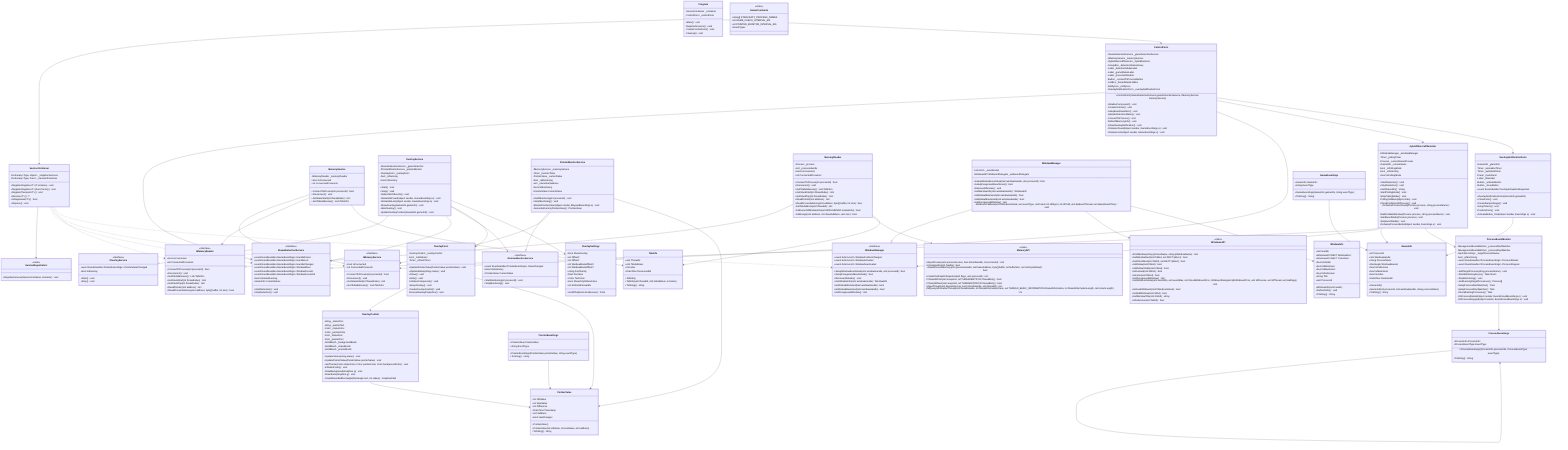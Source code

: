 classDiagram
    %% Entry Point
    class Program {
        -ServiceContainer _container
        -ControlForm _controlForm
        +Main() void
        -RegisterServices() void
        -CreateControlForm() void
        -Cleanup() void
    }

    %% Service Container (DI)
    class ServiceContainer {
        -Dictionary~Type, object~ _singletonServices
        -Dictionary~Type, Func~ _transientFactories
        +RegisterSingleton~T~(T instance) void
        +RegisterSingleton~T~(Func factory) void
        +RegisterTransient~T~() void
        +Resolve~T~() T
        +IsRegistered~T~() bool
        +Dispose() void
    }

    class ServiceRegistration {
        <<static>>
        +RegisterServices(ServiceContainer container) void
    }

    %% Business Layer - Interfaces
    class IGameDetectionService {
        <<interface>>
        +event EventHandler~GameEventArgs~ HandleFound
        +event EventHandler~GameEventArgs~ HandleLost
        +event EventHandler~GameEventArgs~ HandleChanged
        +event EventHandler~GameEventArgs~ WindowMove
        +event EventHandler~GameEventArgs~ WindowFocusIn
        +event EventHandler~GameEventArgs~ WindowFocusOut
        +bool IsGameRunning
        +GameInfo CurrentGame
        +StartDetection() void
        +StopDetection() void
    }

    class IMemoryService {
        <<interface>>
        +bool IsConnected
        +int ConnectedProcessId
        +ConnectToProcess(int processId) bool
        +Disconnect() void
        +GetStackStart(int threadIndex) nint
        +GetTebAddresses() List~TebInfo~
    }

    class IOverlayService {
        <<interface>>
        +event EventHandler~PointerEventArgs~ PointerValueChanged
        +bool IsRunning
        +Start() void
        +Stop() void
    }

    class IPointerMonitorService {
        <<interface>>
        +event EventHandler~PointerEventArgs~ ValueChanged
        +bool IsMonitoring
        +PointerValue CurrentValue
        +StartMonitoring(int processId) void
        +StopMonitoring() void
    }

    %% Business Layer - Services
    class HybridStarcraftDetector {
        -IWindowManager _windowManager
        -Timer _pollingTimer
        -Process _currentGameProcess
        -GameInfo _currentGame
        -bool _isPollingMode
        -bool _isDetecting
        +bool IsPollingMode
        +StartDetection() void
        +StopDetection() void
        +GetStatusInfo() string
        -StartPollingMode() void
        -StopPollingMode() void
        -PollingCallback(object state) void
        -CheckForStarcraftProcess() void
        -OnGameProcessFound(Process process, string processName) void
        -WaitForMainWindow(Process process, string processName) void
        -StartEventMode(Process process) void
        -StopEventMode() void
        -OnGameProcessExited(object sender, EventArgs e) void
    }

    class MemoryService {
        -IMemoryReader _memoryReader
        +bool IsConnected
        +int ConnectedProcessId
        +ConnectToProcess(int processId) bool
        +Disconnect() void
        +GetStackStart(int threadIndex) nint
        +GetTebAddresses() List~TebInfo~
    }

    class OverlayService {
        -IGameDetectionService _gameDetection
        -IPointerMonitorService _pointerMonitor
        -OverlayForm _overlayForm
        -bool _isRunning
        +bool IsRunning
        +Start() void
        +Stop() void
        -SubscribeToEvents() void
        -OnHandleFound(object sender, GameEventArgs e) void
        -OnHandleLost(object sender, GameEventArgs e) void
        -ShowOverlay(GameInfo gameInfo) void
        -HideOverlay() void
        -UpdateOverlayPosition(GameInfo gameInfo) void
    }

    class PointerMonitorService {
        -IMemoryService _memoryService
        -Timer _monitorTimer
        -PointerValue _currentValue
        -bool _isMonitoring
        -nint _stackStartAddress
        +bool IsMonitoring
        +PointerValue CurrentValue
        +StartMonitoring(int processId) void
        +StopMonitoring() void
        -MonitorPointerValue(object sender, ElapsedEventArgs e) void
        -GenerateDummyPointerValue() PointerValue
    }

    %% Business Layer - Models
    class GameInfo {
        +int ProcessId
        +nint WindowHandle
        +string ProcessName
        +Rectangle WindowBounds
        +bool IsFullscreen
        +bool IsMinimized
        +bool IsActive
        +DateTime DetectedAt
        +GameInfo()
        +GameInfo(int processId, nint windowHandle, string processName)
        +ToString() string
    }

    class TebInfo {
        +uint ThreadId
        +nint TebAddress
        +int Index
        +DateTime DiscoveredAt
        +TebInfo()
        +TebInfo(uint threadId, nint tebAddress, int index)
        +ToString() string
    }

    class PointerValue {
        +int OldValue
        +int NewValue
        +int Difference
        +DateTime Timestamp
        +nint Address
        +bool HasChanged
        +PointerValue()
        +PointerValue(int oldValue, int newValue, nint address)
        +ToString() string
    }

    class OverlaySettings {
        +bool ShowOverlay
        +int OffsetX
        +int OffsetY
        +int WindowModeOffsetX
        +int WindowModeOffsetY
        +string FontFamily
        +float FontSize
        +Color TextColor
        +bool ShowOnlyWhenActive
        +int RefreshIntervalMs
        +GetOffset(bool isFullscreen) Point
    }

    %% Infrastructure Layer - Memory
    class IMemoryReader {
        <<interface>>
        +bool IsConnected
        +int ConnectedProcessId
        +ConnectToProcess(int processId) bool
        +Disconnect() void
        +GetTebAddresses() List~TebInfo~
        +GetStackStart(int threadIndex) nint
        +GetStackTop(int threadIndex) nint
        +ReadPointer(nint address) nint
        +ReadProcessMemory(nint address, byte[] buffer, int size) bool
    }

    class MemoryReader {
        -Process _process
        -nint _processHandle
        +bool IsConnected
        +int ConnectedProcessId
        +ConnectToProcess(int processId) bool
        +Disconnect() void
        +GetTebAddresses() List~TebInfo~
        +GetStackStart(int threadIndex) nint
        +GetStackTop(int threadIndex) nint
        +ReadPointer(nint address) nint
        +ReadProcessMemory(nint address, byte[] buffer, int size) bool
        -GetTebAddress(uint threadId) nint
        -GetKernel32ModuleInfo(out MODULEINFO moduleInfo) bool
        -IsInRange(nint address, nint baseAddress, uint size) bool
    }

    class MemoryAPI {
        <<static>>
        +OpenProcess(uint processAccess, bool inheritHandle, int processId) nint
        +CloseHandle(nint handle) bool
        +ReadProcessMemory(nint processHandle, nint baseAddress, byte[] buffer, int bufferSize, out nint bytesRead) bool
        +CreateToolhelp32Snapshot(uint flags, uint processId) nint
        +Thread32First(nint snapshot, ref THREADENTRY32 threadEntry) bool
        +Thread32Next(nint snapshot, ref THREADENTRY32 threadEntry) bool
        +OpenThread(uint desiredAccess, bool inheritHandle, uint threadId) nint
        +NtQueryInformationThread(nint threadHandle, int threadInformationClass, out THREAD_BASIC_INFORMATION threadInformation, int threadInformationLength, nint returnLength) int
    }

    %% Infrastructure Layer - Windows
    class IWindowManager {
        <<interface>>
        +event Action~nint~ WindowPositionChanged
        +event Action~nint~ WindowActivated
        +event Action~nint~ WindowDeactivated
        +SetupWindowEventHook(nint windowHandle, uint processId) bool
        +SetupForegroundEventHook() bool
        +RemoveAllHooks() void
        +GetWindowInfo(nint windowHandle) WindowInfo
        +IsWindowMinimized(nint windowHandle) bool
        +IsWindowMaximized(nint windowHandle) bool
        +GetForegroundWindow() nint
    }

    class WindowManager {
        -List~nint~ _eventHooks
        -WindowsAPI.WinEventDelegate _winEventDelegate
        +SetupWindowEventHook(nint windowHandle, uint processId) bool
        +SetupForegroundEventHook() bool
        +RemoveAllHooks() void
        +GetWindowInfo(nint windowHandle) WindowInfo
        +IsWindowMinimized(nint windowHandle) bool
        +IsWindowMaximized(nint windowHandle) bool
        +GetForegroundWindow() nint
        -WinEventCallback(nint hWinEventHook, uint eventType, nint hwnd, int idObject, int idChild, uint dwEventThread, uint dwmsEventTime) void
    }

    class WindowInfo {
        +nint Handle
        +WindowsAPI.RECT WindowRect
        +WindowsAPI.RECT ClientRect
        +bool IsVisible
        +bool IsMinimized
        +bool IsMaximized
        +bool IsFullscreen
        +string Title
        +uint ProcessId
        +WindowInfo(nint handle)
        +RefreshInfo() void
        +ToString() string
    }

    class WindowsAPI {
        <<static>>
        +FindWindow(string lpClassName, string lpWindowName) nint
        +GetWindowRect(nint hWnd, out RECT lpRect) bool
        +GetClientRect(nint hWnd, out RECT lpRect) bool
        +IsWindow(nint hWnd) bool
        +IsWindowVisible(nint hWnd) bool
        +IsZoomed(nint hWnd) bool
        +IsIconic(nint hWnd) bool
        +GetForegroundWindow() nint
        +SetWinEventHook(uint eventMin, uint eventMax, nint hmodWinEventProc, WinEventDelegate lpfnWinEventProc, uint idProcess, uint idThread, uint dwFlags) nint
        +UnhookWinEvent(nint hWinEventHook) bool
        +IsValidWindow(nint hWnd) bool
        +GetWindowTitle(nint hWnd) string
        +IsFullscreen(nint hWnd) bool
    }

    class ProcessEventMonitor {
        -ManagementEventWatcher _processStartWatcher
        -ManagementEventWatcher _processStopWatcher
        -HashSet~string~ _targetProcessNames
        -bool _isMonitoring
        +event EventHandler~ProcessEventArgs~ ProcessStarted
        +event EventHandler~ProcessEventArgs~ ProcessStopped
        +AddTargetProcess(string processName) void
        +StartMonitoringAsync() Task~bool~
        +StopMonitoring() void
        +GetRunningTargetProcesses() Process[]
        -SetupProcessStartWatcher() Task
        -SetupProcessStopWatcher() Task
        -CheckExistingProcesses() Task
        -OnProcessStarted(object sender, EventArrivedEventArgs e) void
        -OnProcessStopped(object sender, EventArrivedEventArgs e) void
    }

    %% Presentation Layer - Forms
    class ControlForm {
        -IGameDetectionService _gameDetectionService
        -IMemoryService _memoryService
        -HybridStarcraftDetector _hybridDetector
        -GroupBox _detectionStatusGroup
        -Label _detectionModeLabel
        -Label _gameStatusLabel
        -Label _processInfoLabel
        -Button _connectToProcessButton
        -ListBox _threadStackListBox
        -NotifyIcon _notifyIcon
        -OverlayNotificationForm _overlayNotificationForm
        +ControlForm(IGameDetectionService gameDetectionService, IMemoryService memoryService)
        -InitializeComponent() void
        -CreateControls() void
        -SetupEventHandlers() void
        -UpdateDetectionStatus() void
        -ConnectToProcess() void
        -RefreshMemoryInfo() void
        -ShowOverlayNotification() void
        -OnGameFound(object sender, GameEventArgs e) void
        -OnGameLost(object sender, GameEventArgs e) void
    }

    class OverlayForm {
        -OverlayControl _overlayControl
        -bool _isInitialized
        -Timer _refreshTimer
        +UpdatePointerValue(PointerValue pointerValue) void
        +UpdateStatus(string status) void
        +Show() void
        +Hide() void
        -InitializeComponent() void
        -SetupOverlay() void
        -CreateOverlayControl() void
        -EnsureOverlayProperties() void
    }

    class OverlayNotificationForm {
        -GameInfo _gameInfo
        -Timer _animationTimer
        -Timer _autoHideTimer
        -Panel _mainPanel
        -Label _titleLabel
        -Button _activateButton
        -Button _closeButton
        +event EventHandler OverlayActivationRequested
        +OverlayNotificationForm(GameInfo gameInfo)
        +CloseForm() void
        -CreateSampleImage() void
        -SetupTimers() void
        -PositionForm() void
        -ActivateButton_Click(object sender, EventArgs e) void
    }

    %% Presentation Layer - Controls
    class OverlayControl {
        -string _statusText
        -string _pointerText
        -Color _statusColor
        -Color _pointerColor
        -Font _statusFont
        -Font _pointerFont
        -SolidBrush _backgroundBrush
        -SolidBrush _statusBrush
        -SolidBrush _pointerBrush
        +UpdateStatus(string status) void
        +UpdatePointerValue(PointerValue pointerValue) void
        +SetTheme(Color statusColor, Color pointerColor, Color backgroundColor) void
        -InitializeFonts() void
        -DrawBackground(Graphics g) void
        -DrawTexts(Graphics g) void
        -CreateRoundedRectangle(Rectangle rect, int radius) GraphicsPath
    }

    %% Common Layer - Events
    class GameEventArgs {
        +GameInfo GameInfo
        +string EventType
        +GameEventArgs(GameInfo gameInfo, string eventType)
        +ToString() string
    }

    class PointerEventArgs {
        +PointerValue PointerValue
        +string EventType
        +PointerEventArgs(PointerValue pointerValue, string eventType)
        +ToString() string
    }

    class ProcessEventArgs {
        +ProcessInfo ProcessInfo
        +ProcessEventType EventType
        +ProcessEventArgs(ProcessInfo processInfo, ProcessEventType eventType)
        +ToString() string
    }

    %% Common Layer - Constants
    class GameConstants {
        <<static>>
        +string[] STARCRAFT_PROCESS_NAMES
        +int GAME_CHECK_INTERVAL_MS
        +int POINTER_MONITOR_INTERVAL_MS
        +EventTypes
    }

    %% Relationships
    Program --> ServiceContainer
    Program --> ControlForm
    ServiceContainer --> ServiceRegistration

    %% Business Layer Relationships
    HybridStarcraftDetector --|> IGameDetectionService
    MemoryService --|> IMemoryService
    OverlayService --|> IOverlayService
    PointerMonitorService --|> IPointerMonitorService

    HybridStarcraftDetector --> IWindowManager
    HybridStarcraftDetector --> GameInfo
    HybridStarcraftDetector --> ProcessEventMonitor

    MemoryService --> IMemoryReader
    MemoryService --> TebInfo

    OverlayService --> IGameDetectionService
    OverlayService --> IPointerMonitorService
    OverlayService --> OverlayForm
    OverlayService --> OverlaySettings

    PointerMonitorService --> IMemoryService
    PointerMonitorService --> PointerValue

    %% Infrastructure Layer Relationships
    MemoryReader --|> IMemoryReader
    MemoryReader --> MemoryAPI
    MemoryReader --> TebInfo

    WindowManager --|> IWindowManager
    WindowManager --> WindowsAPI
    WindowManager --> WindowInfo

    ProcessEventMonitor --> ProcessEventArgs

    %% Presentation Layer Relationships
    ControlForm --> IGameDetectionService
    ControlForm --> IMemoryService
    ControlForm --> HybridStarcraftDetector
    ControlForm --> OverlayNotificationForm

    OverlayForm --> OverlayControl
    OverlayForm --> PointerValue

    OverlayNotificationForm --> GameInfo

    OverlayControl --> PointerValue

    %% Event Relationships
    GameEventArgs --> GameInfo
    PointerEventArgs --> PointerValue
    ProcessEventArgs --> ProcessEventArgs

    %% Service Container manages all services
    ServiceContainer ..> IGameDetectionService
    ServiceContainer ..> IMemoryService
    ServiceContainer ..> IMemoryReader
    ServiceContainer ..> IWindowManager